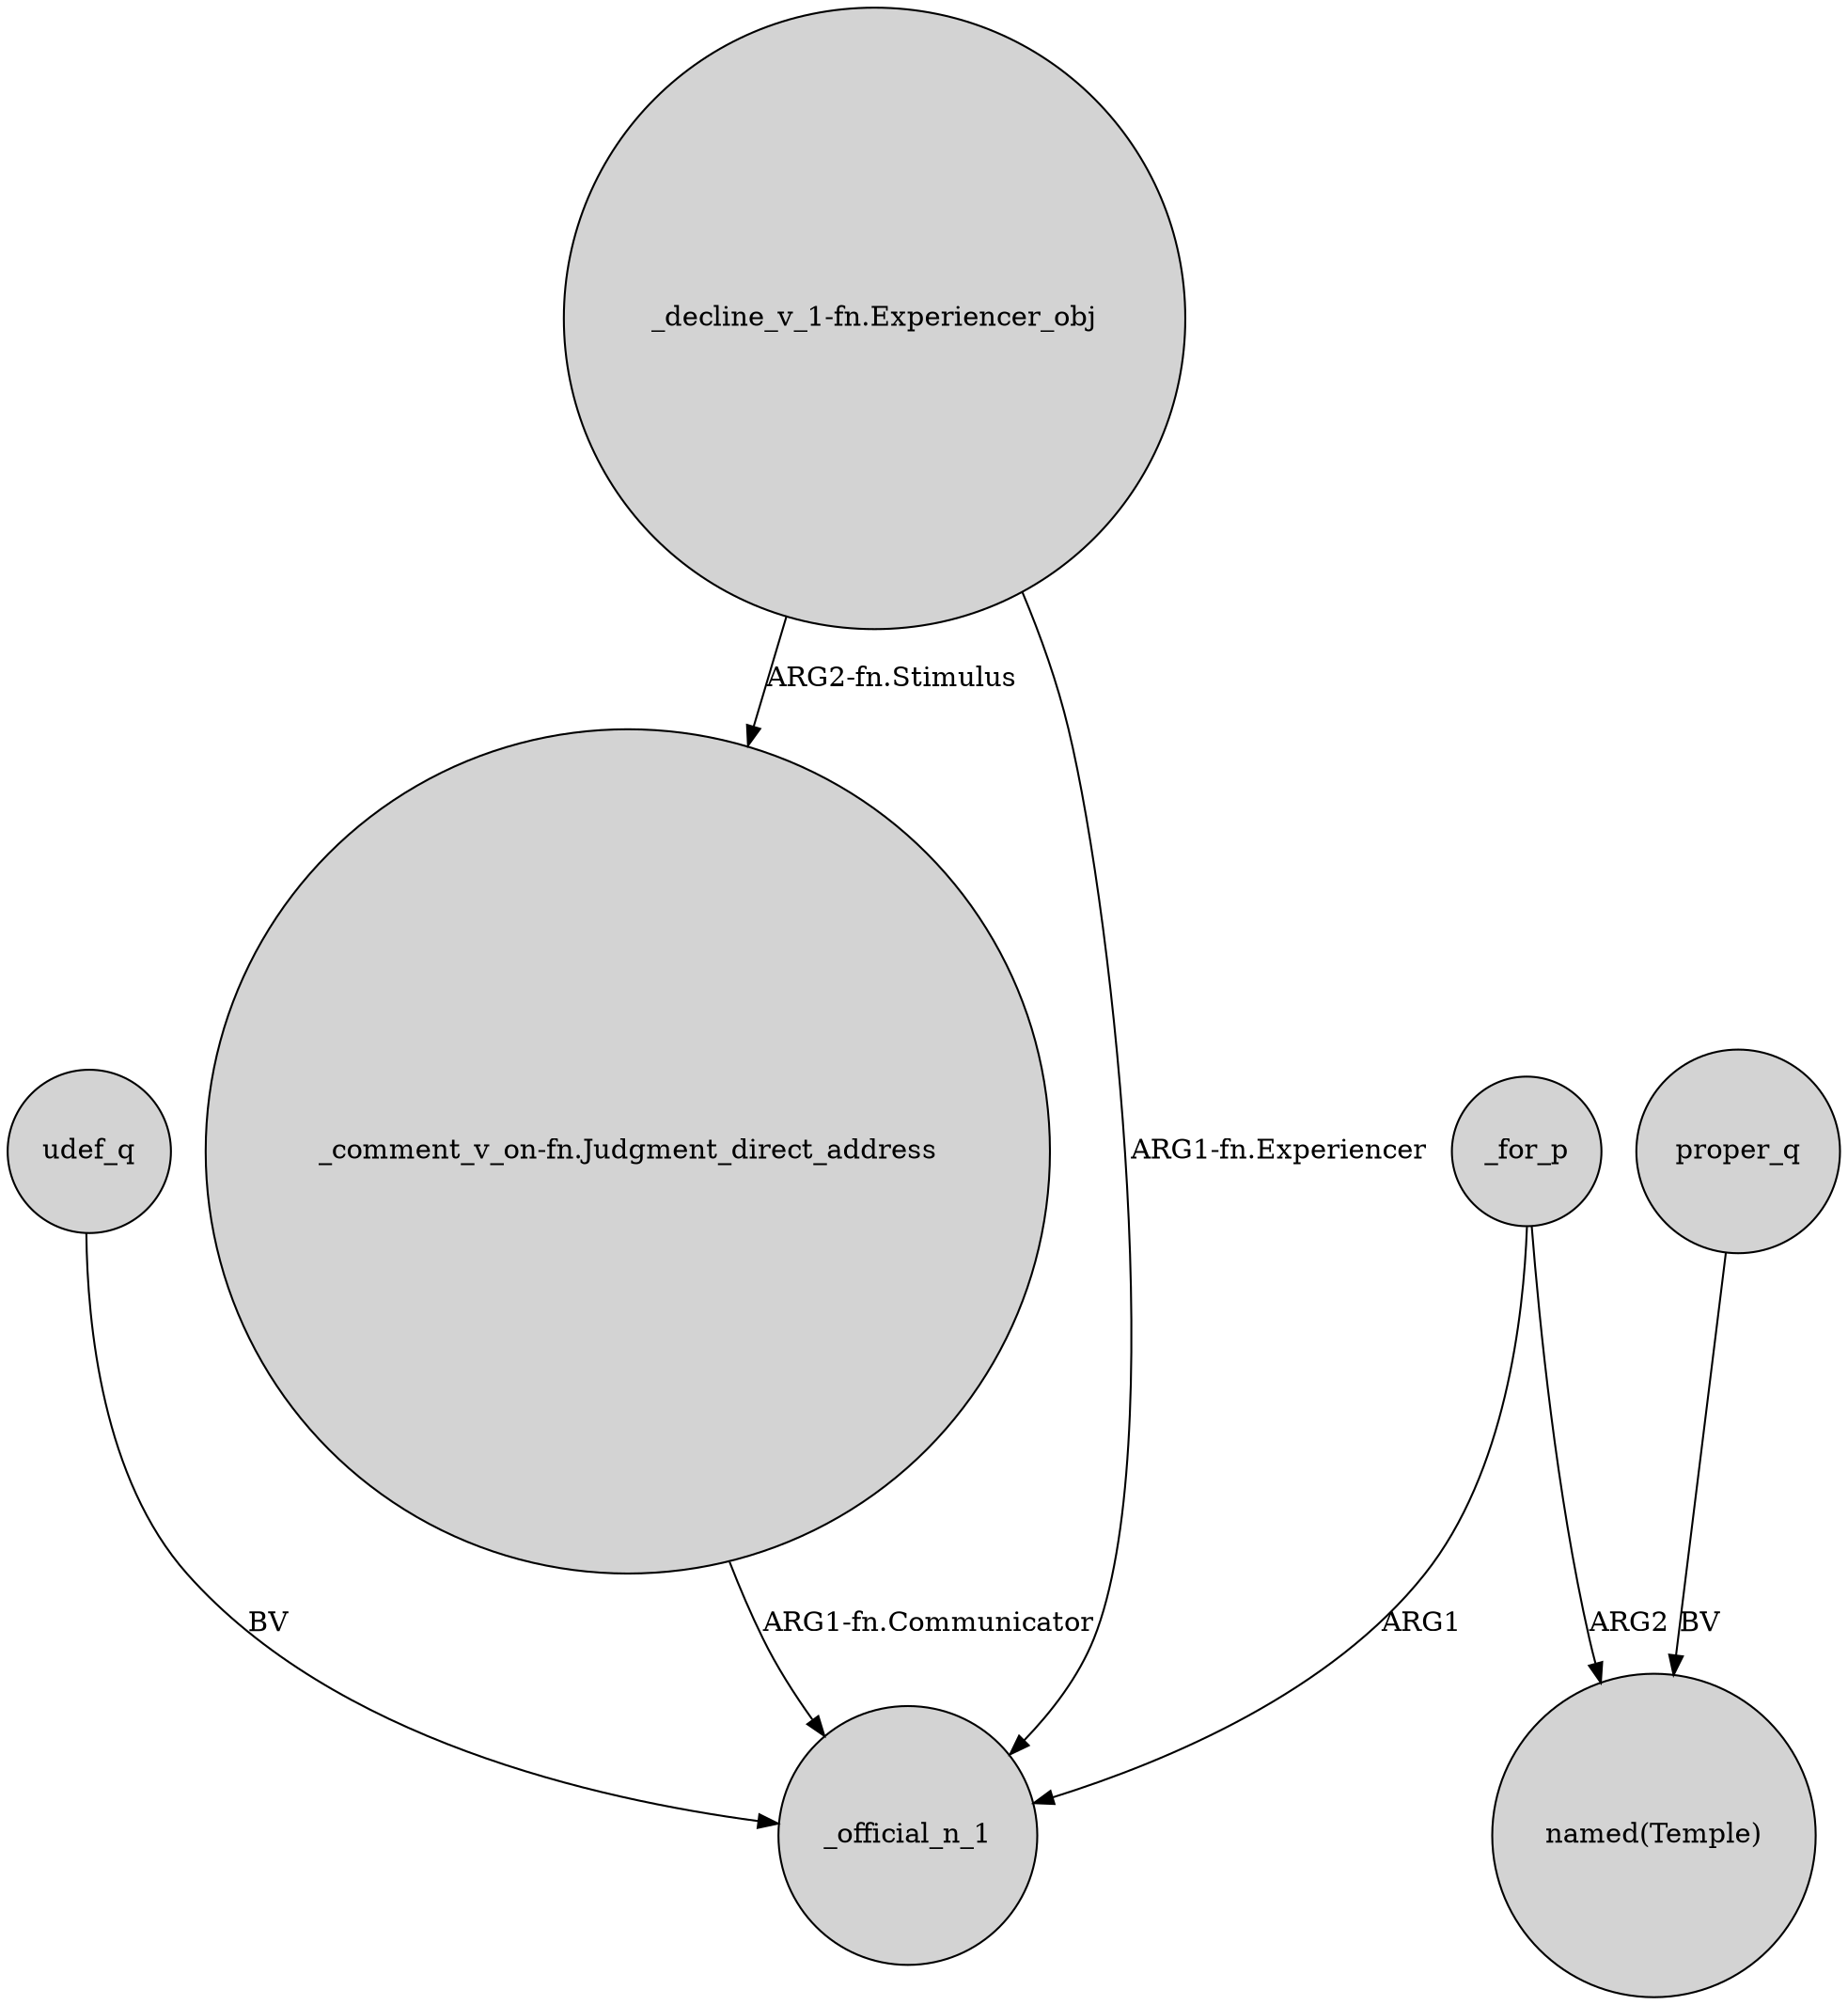 digraph {
	node [shape=circle style=filled]
	"_comment_v_on-fn.Judgment_direct_address" -> _official_n_1 [label="ARG1-fn.Communicator"]
	udef_q -> _official_n_1 [label=BV]
	_for_p -> "named(Temple)" [label=ARG2]
	proper_q -> "named(Temple)" [label=BV]
	"_decline_v_1-fn.Experiencer_obj" -> _official_n_1 [label="ARG1-fn.Experiencer"]
	_for_p -> _official_n_1 [label=ARG1]
	"_decline_v_1-fn.Experiencer_obj" -> "_comment_v_on-fn.Judgment_direct_address" [label="ARG2-fn.Stimulus"]
}
